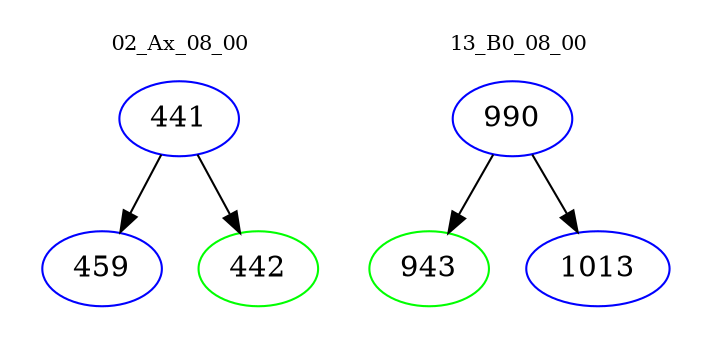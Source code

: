digraph{
subgraph cluster_0 {
color = white
label = "02_Ax_08_00";
fontsize=10;
T0_441 [label="441", color="blue"]
T0_441 -> T0_459 [color="black"]
T0_459 [label="459", color="blue"]
T0_441 -> T0_442 [color="black"]
T0_442 [label="442", color="green"]
}
subgraph cluster_1 {
color = white
label = "13_B0_08_00";
fontsize=10;
T1_990 [label="990", color="blue"]
T1_990 -> T1_943 [color="black"]
T1_943 [label="943", color="green"]
T1_990 -> T1_1013 [color="black"]
T1_1013 [label="1013", color="blue"]
}
}
